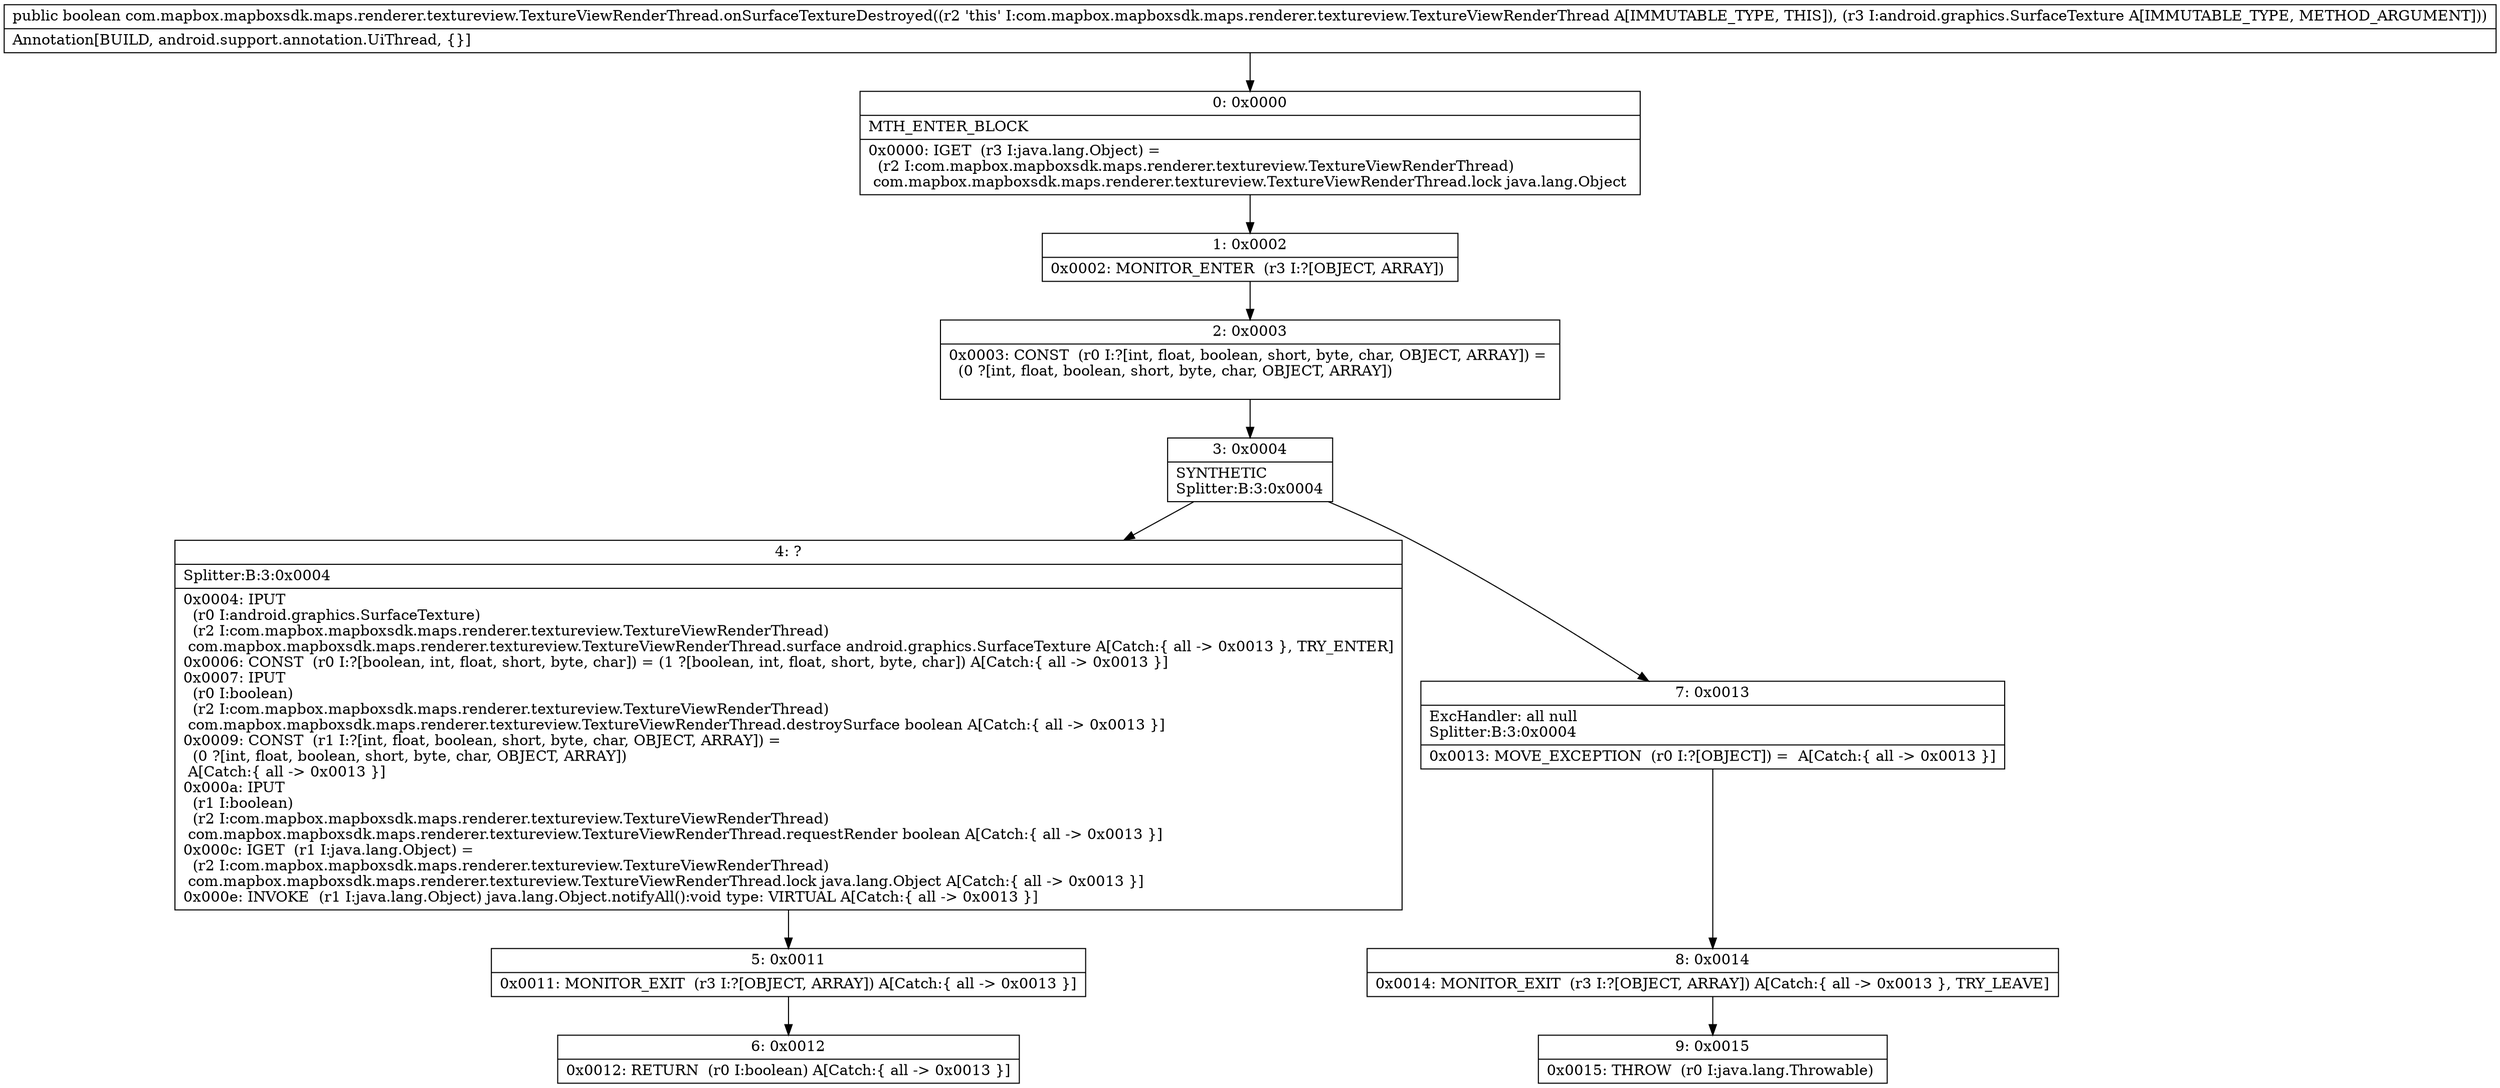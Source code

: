 digraph "CFG forcom.mapbox.mapboxsdk.maps.renderer.textureview.TextureViewRenderThread.onSurfaceTextureDestroyed(Landroid\/graphics\/SurfaceTexture;)Z" {
Node_0 [shape=record,label="{0\:\ 0x0000|MTH_ENTER_BLOCK\l|0x0000: IGET  (r3 I:java.lang.Object) = \l  (r2 I:com.mapbox.mapboxsdk.maps.renderer.textureview.TextureViewRenderThread)\l com.mapbox.mapboxsdk.maps.renderer.textureview.TextureViewRenderThread.lock java.lang.Object \l}"];
Node_1 [shape=record,label="{1\:\ 0x0002|0x0002: MONITOR_ENTER  (r3 I:?[OBJECT, ARRAY]) \l}"];
Node_2 [shape=record,label="{2\:\ 0x0003|0x0003: CONST  (r0 I:?[int, float, boolean, short, byte, char, OBJECT, ARRAY]) = \l  (0 ?[int, float, boolean, short, byte, char, OBJECT, ARRAY])\l \l}"];
Node_3 [shape=record,label="{3\:\ 0x0004|SYNTHETIC\lSplitter:B:3:0x0004\l}"];
Node_4 [shape=record,label="{4\:\ ?|Splitter:B:3:0x0004\l|0x0004: IPUT  \l  (r0 I:android.graphics.SurfaceTexture)\l  (r2 I:com.mapbox.mapboxsdk.maps.renderer.textureview.TextureViewRenderThread)\l com.mapbox.mapboxsdk.maps.renderer.textureview.TextureViewRenderThread.surface android.graphics.SurfaceTexture A[Catch:\{ all \-\> 0x0013 \}, TRY_ENTER]\l0x0006: CONST  (r0 I:?[boolean, int, float, short, byte, char]) = (1 ?[boolean, int, float, short, byte, char]) A[Catch:\{ all \-\> 0x0013 \}]\l0x0007: IPUT  \l  (r0 I:boolean)\l  (r2 I:com.mapbox.mapboxsdk.maps.renderer.textureview.TextureViewRenderThread)\l com.mapbox.mapboxsdk.maps.renderer.textureview.TextureViewRenderThread.destroySurface boolean A[Catch:\{ all \-\> 0x0013 \}]\l0x0009: CONST  (r1 I:?[int, float, boolean, short, byte, char, OBJECT, ARRAY]) = \l  (0 ?[int, float, boolean, short, byte, char, OBJECT, ARRAY])\l A[Catch:\{ all \-\> 0x0013 \}]\l0x000a: IPUT  \l  (r1 I:boolean)\l  (r2 I:com.mapbox.mapboxsdk.maps.renderer.textureview.TextureViewRenderThread)\l com.mapbox.mapboxsdk.maps.renderer.textureview.TextureViewRenderThread.requestRender boolean A[Catch:\{ all \-\> 0x0013 \}]\l0x000c: IGET  (r1 I:java.lang.Object) = \l  (r2 I:com.mapbox.mapboxsdk.maps.renderer.textureview.TextureViewRenderThread)\l com.mapbox.mapboxsdk.maps.renderer.textureview.TextureViewRenderThread.lock java.lang.Object A[Catch:\{ all \-\> 0x0013 \}]\l0x000e: INVOKE  (r1 I:java.lang.Object) java.lang.Object.notifyAll():void type: VIRTUAL A[Catch:\{ all \-\> 0x0013 \}]\l}"];
Node_5 [shape=record,label="{5\:\ 0x0011|0x0011: MONITOR_EXIT  (r3 I:?[OBJECT, ARRAY]) A[Catch:\{ all \-\> 0x0013 \}]\l}"];
Node_6 [shape=record,label="{6\:\ 0x0012|0x0012: RETURN  (r0 I:boolean) A[Catch:\{ all \-\> 0x0013 \}]\l}"];
Node_7 [shape=record,label="{7\:\ 0x0013|ExcHandler: all null\lSplitter:B:3:0x0004\l|0x0013: MOVE_EXCEPTION  (r0 I:?[OBJECT]) =  A[Catch:\{ all \-\> 0x0013 \}]\l}"];
Node_8 [shape=record,label="{8\:\ 0x0014|0x0014: MONITOR_EXIT  (r3 I:?[OBJECT, ARRAY]) A[Catch:\{ all \-\> 0x0013 \}, TRY_LEAVE]\l}"];
Node_9 [shape=record,label="{9\:\ 0x0015|0x0015: THROW  (r0 I:java.lang.Throwable) \l}"];
MethodNode[shape=record,label="{public boolean com.mapbox.mapboxsdk.maps.renderer.textureview.TextureViewRenderThread.onSurfaceTextureDestroyed((r2 'this' I:com.mapbox.mapboxsdk.maps.renderer.textureview.TextureViewRenderThread A[IMMUTABLE_TYPE, THIS]), (r3 I:android.graphics.SurfaceTexture A[IMMUTABLE_TYPE, METHOD_ARGUMENT]))  | Annotation[BUILD, android.support.annotation.UiThread, \{\}]\l}"];
MethodNode -> Node_0;
Node_0 -> Node_1;
Node_1 -> Node_2;
Node_2 -> Node_3;
Node_3 -> Node_4;
Node_3 -> Node_7;
Node_4 -> Node_5;
Node_5 -> Node_6;
Node_7 -> Node_8;
Node_8 -> Node_9;
}


